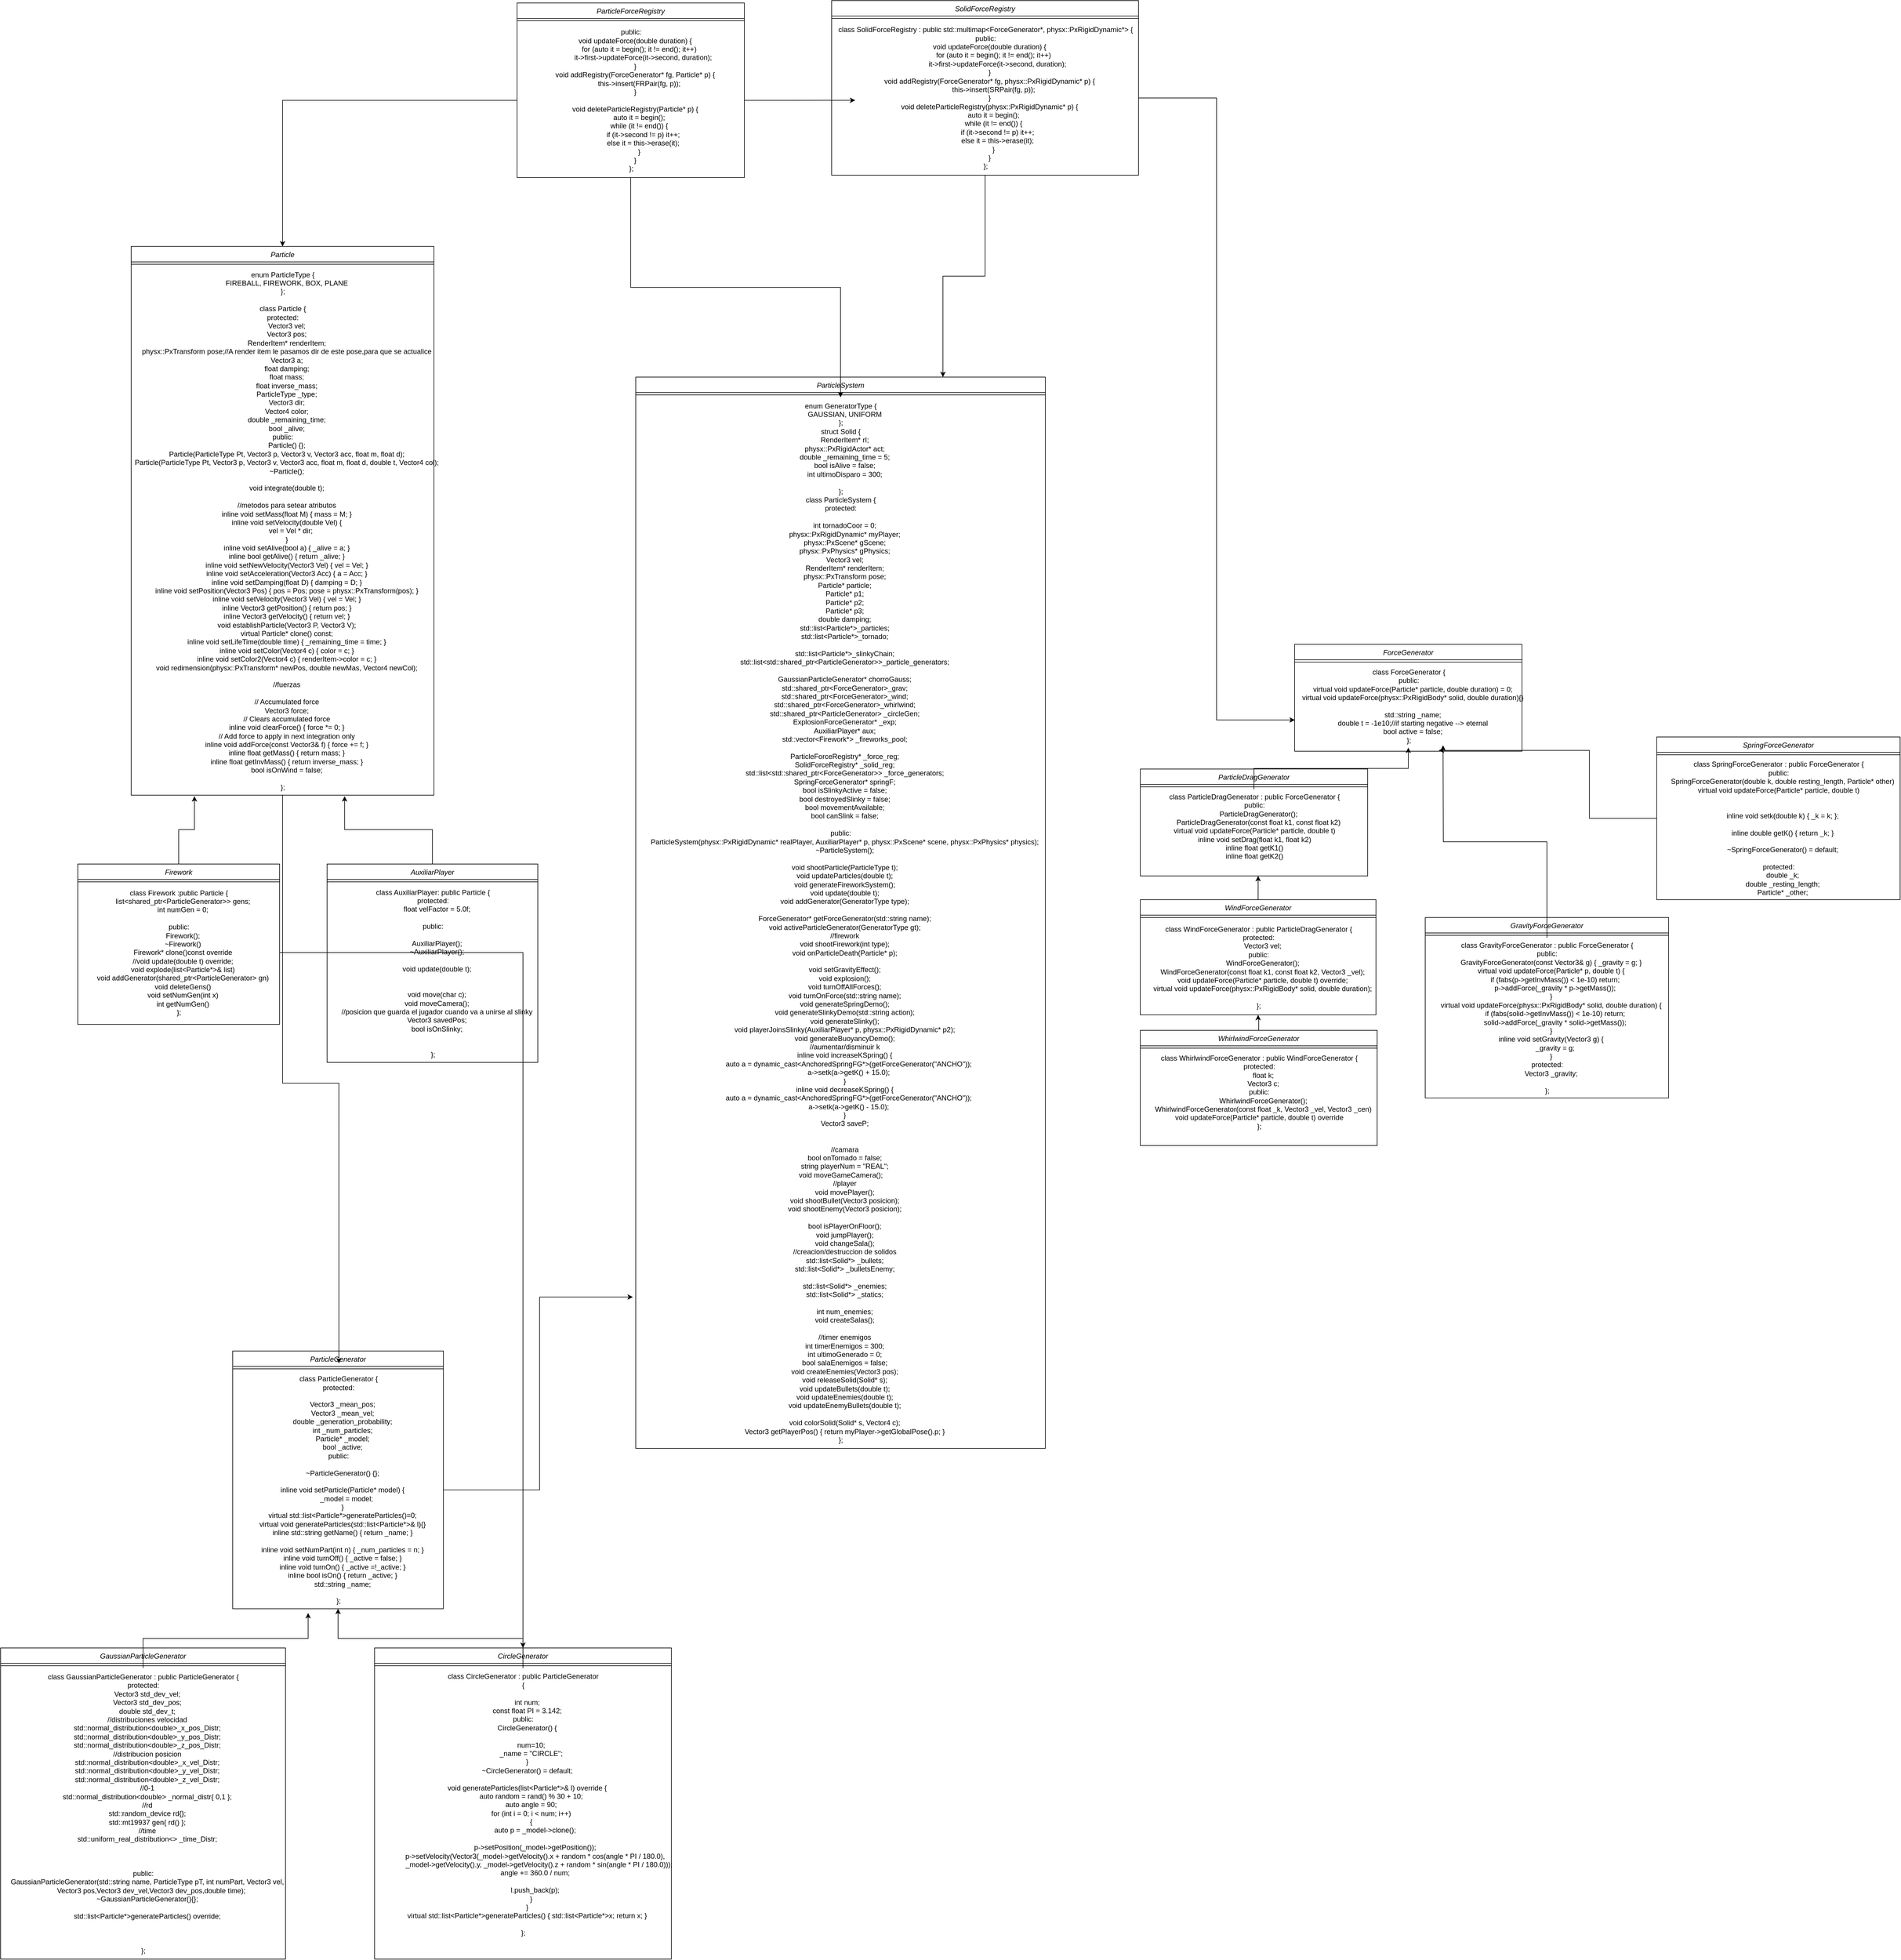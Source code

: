 <mxfile version="20.8.5" type="device"><diagram id="C5RBs43oDa-KdzZeNtuy" name="Page-1"><mxGraphModel dx="3147" dy="6182" grid="1" gridSize="10" guides="1" tooltips="1" connect="1" arrows="1" fold="1" page="1" pageScale="1" pageWidth="827" pageHeight="1169" math="0" shadow="0"><root><mxCell id="WIyWlLk6GJQsqaUBKTNV-0"/><mxCell id="WIyWlLk6GJQsqaUBKTNV-1" parent="WIyWlLk6GJQsqaUBKTNV-0"/><mxCell id="zkfFHV4jXpPFQw0GAbJ--0" value="Particle" style="swimlane;fontStyle=2;align=center;verticalAlign=top;childLayout=stackLayout;horizontal=1;startSize=26;horizontalStack=0;resizeParent=1;resizeLast=0;collapsible=1;marginBottom=0;rounded=0;shadow=0;strokeWidth=1;" parent="WIyWlLk6GJQsqaUBKTNV-1" vertex="1"><mxGeometry x="220" y="120" width="510" height="924" as="geometry"><mxRectangle x="230" y="140" width="160" height="26" as="alternateBounds"/></mxGeometry></mxCell><mxCell id="zkfFHV4jXpPFQw0GAbJ--4" value="" style="line;html=1;strokeWidth=1;align=left;verticalAlign=middle;spacingTop=-1;spacingLeft=3;spacingRight=3;rotatable=0;labelPosition=right;points=[];portConstraint=eastwest;" parent="zkfFHV4jXpPFQw0GAbJ--0" vertex="1"><mxGeometry y="26" width="510" height="8" as="geometry"/></mxCell><mxCell id="_os5cr2dGXCRB7hsNJKm-3" value="enum ParticleType {&lt;br&gt;&amp;nbsp;&amp;nbsp; &amp;nbsp;FIREBALL, FIREWORK, BOX, PLANE&lt;br&gt;};&lt;br&gt;&lt;br&gt;class Particle {&lt;br&gt;protected:&lt;br&gt;&amp;nbsp;&amp;nbsp; &amp;nbsp;Vector3 vel;&lt;br&gt;&amp;nbsp;&amp;nbsp; &amp;nbsp;Vector3 pos;&lt;br&gt;&amp;nbsp;&amp;nbsp; &amp;nbsp;RenderItem* renderItem;&lt;br&gt;&amp;nbsp;&amp;nbsp; &amp;nbsp;physx::PxTransform pose;//A render item le pasamos dir de este pose,para que se actualice&lt;br&gt;&amp;nbsp;&amp;nbsp; &amp;nbsp;Vector3 a;&lt;br&gt;&amp;nbsp;&amp;nbsp; &amp;nbsp;float damping;&lt;br&gt;&amp;nbsp;&amp;nbsp; &amp;nbsp;float mass;&lt;br&gt;&amp;nbsp;&amp;nbsp; &amp;nbsp;float inverse_mass;&lt;br&gt;&amp;nbsp;&amp;nbsp; &amp;nbsp;ParticleType _type;&lt;br&gt;&amp;nbsp;&amp;nbsp; &amp;nbsp;Vector3 dir;&lt;br&gt;&amp;nbsp;&amp;nbsp; &amp;nbsp;Vector4 color;&lt;br&gt;&amp;nbsp;&amp;nbsp; &amp;nbsp;double _remaining_time;&lt;br&gt;&amp;nbsp;&amp;nbsp; &amp;nbsp;bool _alive;&lt;br&gt;public:&lt;br&gt;&amp;nbsp;&amp;nbsp; &amp;nbsp;Particle() {};&lt;br&gt;&amp;nbsp;&amp;nbsp; &amp;nbsp;Particle(ParticleType Pt, Vector3 p, Vector3 v, Vector3 acc, float m, float d);&lt;br&gt;&amp;nbsp;&amp;nbsp; &amp;nbsp;Particle(ParticleType Pt, Vector3 p, Vector3 v, Vector3 acc, float m, float d, double t, Vector4 col);&lt;br&gt;&amp;nbsp;&amp;nbsp; &amp;nbsp;~Particle();&lt;br&gt;&lt;br&gt;&amp;nbsp;&amp;nbsp; &amp;nbsp;void integrate(double t);&lt;br&gt;&lt;br&gt;&amp;nbsp;&amp;nbsp; &amp;nbsp;//metodos para setear atributos&lt;br&gt;&amp;nbsp;&amp;nbsp; &amp;nbsp;inline void setMass(float M) { mass = M; }&lt;br&gt;&amp;nbsp;&amp;nbsp; &amp;nbsp;inline void setVelocity(double Vel) {&lt;br&gt;&amp;nbsp;&amp;nbsp; &amp;nbsp;&amp;nbsp;&amp;nbsp; &amp;nbsp;vel = Vel * dir;&lt;br&gt;&amp;nbsp;&amp;nbsp; &amp;nbsp;}&lt;br&gt;&amp;nbsp;&amp;nbsp; &amp;nbsp;inline void setAlive(bool a) { _alive = a; }&lt;br&gt;&amp;nbsp;&amp;nbsp; &amp;nbsp;inline bool getAlive() { return _alive; }&lt;br&gt;&amp;nbsp;&amp;nbsp; &amp;nbsp;inline void setNewVelocity(Vector3 Vel) { vel = Vel; }&lt;br&gt;&amp;nbsp;&amp;nbsp; &amp;nbsp;inline void setAcceleration(Vector3 Acc) { a = Acc; }&lt;br&gt;&amp;nbsp;&amp;nbsp; &amp;nbsp;inline void setDamping(float D) { damping = D; }&lt;br&gt;&amp;nbsp;&amp;nbsp; &amp;nbsp;inline void setPosition(Vector3 Pos) { pos = Pos; pose = physx::PxTransform(pos); }&lt;br&gt;&amp;nbsp;&amp;nbsp; &amp;nbsp;inline void setVelocity(Vector3 Vel) { vel = Vel; }&lt;br&gt;&amp;nbsp;&amp;nbsp; &amp;nbsp;inline Vector3 getPosition() { return pos; }&lt;br&gt;&amp;nbsp;&amp;nbsp; &amp;nbsp;inline Vector3 getVelocity() { return vel; }&lt;br&gt;&amp;nbsp;&amp;nbsp; &amp;nbsp;void establishParticle(Vector3 P, Vector3 V);&lt;br&gt;&amp;nbsp;&amp;nbsp; &amp;nbsp;virtual Particle* clone() const;&lt;br&gt;&amp;nbsp;&amp;nbsp; &amp;nbsp;inline void setLifeTime(double time) { _remaining_time = time; }&lt;br&gt;&amp;nbsp;&amp;nbsp; &amp;nbsp;inline void setColor(Vector4 c) { color = c; }&lt;br&gt;&amp;nbsp;&amp;nbsp; &amp;nbsp;inline void setColor2(Vector4 c) { renderItem-&amp;gt;color = c; }&lt;br&gt;&amp;nbsp;&amp;nbsp; &amp;nbsp;void redimension(physx::PxTransform* newPos, double newMas, Vector4 newCol);&lt;br&gt;&lt;br&gt;&amp;nbsp;&amp;nbsp; &amp;nbsp;//fuerzas &lt;br&gt;&lt;br&gt;&amp;nbsp;&amp;nbsp; &amp;nbsp;// Accumulated force&lt;br&gt;&amp;nbsp;&amp;nbsp; &amp;nbsp;Vector3 force;&lt;br&gt;&amp;nbsp;&amp;nbsp; &amp;nbsp;// Clears accumulated force&lt;br&gt;&amp;nbsp;&amp;nbsp; &amp;nbsp;inline void clearForce() { force *= 0; }&lt;br&gt;&amp;nbsp;&amp;nbsp; &amp;nbsp;// Add force to apply in next integration only&lt;br&gt;&amp;nbsp;&amp;nbsp; &amp;nbsp;inline void addForce(const Vector3&amp;amp; f) { force += f; }&lt;br&gt;&amp;nbsp;&amp;nbsp; &amp;nbsp;inline float getMass() { return mass; }&lt;br&gt;&amp;nbsp;&amp;nbsp; &amp;nbsp;inline float getInvMass() { return inverse_mass; }&lt;br&gt;&amp;nbsp;&amp;nbsp; &amp;nbsp;bool isOnWind = false;&lt;br&gt;&lt;br&gt;};&lt;br&gt;" style="text;html=1;align=center;verticalAlign=middle;resizable=0;points=[];autosize=1;strokeColor=none;fillColor=none;" parent="zkfFHV4jXpPFQw0GAbJ--0" vertex="1"><mxGeometry y="34" width="510" height="890" as="geometry"/></mxCell><mxCell id="_os5cr2dGXCRB7hsNJKm-7" style="edgeStyle=orthogonalEdgeStyle;rounded=0;orthogonalLoop=1;jettySize=auto;html=1;entryX=0.209;entryY=1.002;entryDx=0;entryDy=0;entryPerimeter=0;" parent="WIyWlLk6GJQsqaUBKTNV-1" source="_os5cr2dGXCRB7hsNJKm-4" target="_os5cr2dGXCRB7hsNJKm-3" edge="1"><mxGeometry relative="1" as="geometry"/></mxCell><mxCell id="_os5cr2dGXCRB7hsNJKm-4" value="Firework" style="swimlane;fontStyle=2;align=center;verticalAlign=top;childLayout=stackLayout;horizontal=1;startSize=26;horizontalStack=0;resizeParent=1;resizeLast=0;collapsible=1;marginBottom=0;rounded=0;shadow=0;strokeWidth=1;" parent="WIyWlLk6GJQsqaUBKTNV-1" vertex="1"><mxGeometry x="130" y="1160" width="340" height="270" as="geometry"><mxRectangle x="230" y="140" width="160" height="26" as="alternateBounds"/></mxGeometry></mxCell><mxCell id="_os5cr2dGXCRB7hsNJKm-5" value="" style="line;html=1;strokeWidth=1;align=left;verticalAlign=middle;spacingTop=-1;spacingLeft=3;spacingRight=3;rotatable=0;labelPosition=right;points=[];portConstraint=eastwest;" parent="_os5cr2dGXCRB7hsNJKm-4" vertex="1"><mxGeometry y="26" width="340" height="8" as="geometry"/></mxCell><mxCell id="_os5cr2dGXCRB7hsNJKm-6" value="class Firework :public Particle {&lt;br&gt;&amp;nbsp;&amp;nbsp; &amp;nbsp;list&amp;lt;shared_ptr&amp;lt;ParticleGenerator&amp;gt;&amp;gt; gens;&lt;br&gt;&amp;nbsp;&amp;nbsp; &amp;nbsp;int numGen = 0;&lt;br&gt;&amp;nbsp;&amp;nbsp; &amp;nbsp;&lt;br&gt;public:&lt;br&gt;&amp;nbsp;&amp;nbsp; &amp;nbsp;Firework();&lt;br&gt;&amp;nbsp;&amp;nbsp; &amp;nbsp;~Firework() &lt;br&gt;&amp;nbsp;&amp;nbsp; &amp;nbsp;Firework* clone()const override &lt;br&gt;&amp;nbsp;&amp;nbsp; &amp;nbsp;//void update(double t) override;&lt;br&gt;&amp;nbsp;&amp;nbsp; &amp;nbsp;void explode(list&amp;lt;Particle*&amp;gt;&amp;amp; list) &lt;br&gt;&amp;nbsp;&amp;nbsp; &amp;nbsp;void addGenerator(shared_ptr&amp;lt;ParticleGenerator&amp;gt; gn) &lt;br&gt;&amp;nbsp;&amp;nbsp; &amp;nbsp;void deleteGens() &lt;br&gt;&amp;nbsp;&amp;nbsp; &amp;nbsp;void setNumGen(int x) &lt;br&gt;&amp;nbsp;&amp;nbsp; &amp;nbsp;int getNumGen() &lt;br&gt;};" style="text;html=1;align=center;verticalAlign=middle;resizable=0;points=[];autosize=1;strokeColor=none;fillColor=none;" parent="_os5cr2dGXCRB7hsNJKm-4" vertex="1"><mxGeometry y="34" width="340" height="230" as="geometry"/></mxCell><mxCell id="_os5cr2dGXCRB7hsNJKm-11" style="edgeStyle=orthogonalEdgeStyle;rounded=0;orthogonalLoop=1;jettySize=auto;html=1;entryX=0.705;entryY=1.002;entryDx=0;entryDy=0;entryPerimeter=0;" parent="WIyWlLk6GJQsqaUBKTNV-1" source="_os5cr2dGXCRB7hsNJKm-8" target="_os5cr2dGXCRB7hsNJKm-3" edge="1"><mxGeometry relative="1" as="geometry"/></mxCell><mxCell id="_os5cr2dGXCRB7hsNJKm-8" value="AuxiliarPlayer" style="swimlane;fontStyle=2;align=center;verticalAlign=top;childLayout=stackLayout;horizontal=1;startSize=26;horizontalStack=0;resizeParent=1;resizeLast=0;collapsible=1;marginBottom=0;rounded=0;shadow=0;strokeWidth=1;" parent="WIyWlLk6GJQsqaUBKTNV-1" vertex="1"><mxGeometry x="550" y="1160" width="355" height="334" as="geometry"><mxRectangle x="230" y="140" width="160" height="26" as="alternateBounds"/></mxGeometry></mxCell><mxCell id="_os5cr2dGXCRB7hsNJKm-9" value="" style="line;html=1;strokeWidth=1;align=left;verticalAlign=middle;spacingTop=-1;spacingLeft=3;spacingRight=3;rotatable=0;labelPosition=right;points=[];portConstraint=eastwest;" parent="_os5cr2dGXCRB7hsNJKm-8" vertex="1"><mxGeometry y="26" width="355" height="8" as="geometry"/></mxCell><mxCell id="_os5cr2dGXCRB7hsNJKm-10" value="class AuxiliarPlayer: public Particle {&lt;br&gt;protected:&lt;br&gt;&amp;nbsp;&amp;nbsp; &amp;nbsp;float velFactor = 5.0f;&lt;br&gt;&amp;nbsp;&amp;nbsp; &amp;nbsp;&lt;br&gt;public:&lt;br&gt;&amp;nbsp;&amp;nbsp; &amp;nbsp;&lt;br&gt;&amp;nbsp;&amp;nbsp; &amp;nbsp;AuxiliarPlayer();&lt;br&gt;&amp;nbsp;&amp;nbsp; &amp;nbsp;~AuxiliarPlayer();&lt;br&gt;&lt;br&gt;&amp;nbsp;&amp;nbsp; &amp;nbsp;void update(double t);&lt;br&gt;&lt;br&gt;&lt;br&gt;&amp;nbsp;&amp;nbsp; &amp;nbsp;void move(char c);&lt;br&gt;&amp;nbsp;&amp;nbsp; &amp;nbsp;void moveCamera();&lt;br&gt;&amp;nbsp;&amp;nbsp; &amp;nbsp;//posicion que guarda el jugador cuando va a unirse al slinky&lt;br&gt;&amp;nbsp;&amp;nbsp; &amp;nbsp;Vector3 savedPos;&lt;br&gt;&amp;nbsp;&amp;nbsp; &amp;nbsp;bool isOnSlinky;&lt;br&gt;&lt;br&gt;&amp;nbsp;&amp;nbsp; &amp;nbsp;&lt;br&gt;};" style="text;html=1;align=center;verticalAlign=middle;resizable=0;points=[];autosize=1;strokeColor=none;fillColor=none;" parent="_os5cr2dGXCRB7hsNJKm-8" vertex="1"><mxGeometry y="34" width="355" height="300" as="geometry"/></mxCell><mxCell id="_os5cr2dGXCRB7hsNJKm-12" value="ParticleSystem" style="swimlane;fontStyle=2;align=center;verticalAlign=top;childLayout=stackLayout;horizontal=1;startSize=26;horizontalStack=0;resizeParent=1;resizeLast=0;collapsible=1;marginBottom=0;rounded=0;shadow=0;strokeWidth=1;" parent="WIyWlLk6GJQsqaUBKTNV-1" vertex="1"><mxGeometry x="1070" y="340" width="690" height="1804" as="geometry"><mxRectangle x="230" y="140" width="160" height="26" as="alternateBounds"/></mxGeometry></mxCell><mxCell id="_os5cr2dGXCRB7hsNJKm-13" value="" style="line;html=1;strokeWidth=1;align=left;verticalAlign=middle;spacingTop=-1;spacingLeft=3;spacingRight=3;rotatable=0;labelPosition=right;points=[];portConstraint=eastwest;" parent="_os5cr2dGXCRB7hsNJKm-12" vertex="1"><mxGeometry y="26" width="690" height="8" as="geometry"/></mxCell><mxCell id="_os5cr2dGXCRB7hsNJKm-14" value="enum GeneratorType {&lt;br&gt;&amp;nbsp;&amp;nbsp; &amp;nbsp;GAUSSIAN, UNIFORM&lt;br&gt;};&lt;br&gt;struct Solid {&lt;br&gt;&amp;nbsp;&amp;nbsp; &amp;nbsp;RenderItem* rI;&lt;br&gt;&amp;nbsp;&amp;nbsp; &amp;nbsp;physx::PxRigidActor* act;&lt;br&gt;&amp;nbsp;&amp;nbsp; &amp;nbsp;double _remaining_time = 5;&lt;br&gt;&amp;nbsp;&amp;nbsp; &amp;nbsp;bool isAlive = false;&lt;br&gt;&amp;nbsp;&amp;nbsp; &amp;nbsp;int ultimoDisparo = 300;&lt;br&gt;&amp;nbsp;&amp;nbsp; &amp;nbsp;&lt;br&gt;};&lt;br&gt;class ParticleSystem {&lt;br&gt;protected:&lt;br&gt;&lt;br&gt;&amp;nbsp;&amp;nbsp; &amp;nbsp;int tornadoCoor = 0;&lt;br&gt;&amp;nbsp;&amp;nbsp; &amp;nbsp;physx::PxRigidDynamic* myPlayer;&lt;br&gt;&amp;nbsp;&amp;nbsp; &amp;nbsp;physx::PxScene* gScene;&lt;br&gt;&amp;nbsp;&amp;nbsp; &amp;nbsp;physx::PxPhysics* gPhysics;&lt;br&gt;&amp;nbsp;&amp;nbsp; &amp;nbsp;Vector3 vel;&lt;br&gt;&amp;nbsp;&amp;nbsp; &amp;nbsp;RenderItem* renderItem;&lt;br&gt;&amp;nbsp;&amp;nbsp; &amp;nbsp;physx::PxTransform pose;&lt;br&gt;&amp;nbsp;&amp;nbsp; &amp;nbsp;Particle* particle;&lt;br&gt;&amp;nbsp;&amp;nbsp; &amp;nbsp;Particle* p1;&lt;br&gt;&amp;nbsp;&amp;nbsp; &amp;nbsp;Particle* p2;&lt;br&gt;&amp;nbsp;&amp;nbsp; &amp;nbsp;Particle* p3;&lt;br&gt;&amp;nbsp;&amp;nbsp; &amp;nbsp;double damping;&lt;br&gt;&amp;nbsp;&amp;nbsp; &amp;nbsp;std::list&amp;lt;Particle*&amp;gt;_particles;&lt;br&gt;&amp;nbsp;&amp;nbsp; &amp;nbsp;std::list&amp;lt;Particle*&amp;gt;_tornado;&lt;br&gt;&lt;br&gt;&amp;nbsp;&amp;nbsp; &amp;nbsp;std::list&amp;lt;Particle*&amp;gt;_slinkyChain;&lt;br&gt;&amp;nbsp;&amp;nbsp; &amp;nbsp;std::list&amp;lt;std::shared_ptr&amp;lt;ParticleGenerator&amp;gt;&amp;gt;_particle_generators;&lt;br&gt;&amp;nbsp;&amp;nbsp; &amp;nbsp;&lt;br&gt;&amp;nbsp;&amp;nbsp; &amp;nbsp;GaussianParticleGenerator* chorroGauss;&lt;br&gt;&amp;nbsp;&amp;nbsp; &amp;nbsp;std::shared_ptr&amp;lt;ForceGenerator&amp;gt;_grav;&lt;br&gt;&amp;nbsp;&amp;nbsp; &amp;nbsp;std::shared_ptr&amp;lt;ForceGenerator&amp;gt;_wind;&lt;br&gt;&amp;nbsp;&amp;nbsp; &amp;nbsp;std::shared_ptr&amp;lt;ForceGenerator&amp;gt;_whirlwind;&lt;br&gt;&amp;nbsp;&amp;nbsp; &amp;nbsp;std::shared_ptr&amp;lt;ParticleGenerator&amp;gt; _circleGen;&lt;br&gt;&amp;nbsp;&amp;nbsp; &amp;nbsp;ExplosionForceGenerator* _exp;&lt;br&gt;&amp;nbsp;&amp;nbsp; &amp;nbsp;AuxiliarPlayer* aux;&lt;br&gt;&amp;nbsp;&amp;nbsp; &amp;nbsp;std::vector&amp;lt;Firework*&amp;gt; _fireworks_pool;&lt;br&gt;&lt;br&gt;&amp;nbsp;&amp;nbsp; &amp;nbsp;ParticleForceRegistry* _force_reg;&lt;br&gt;&amp;nbsp;&amp;nbsp; &amp;nbsp;SolidForceRegistry* _solid_reg;&lt;br&gt;&amp;nbsp;&amp;nbsp; &amp;nbsp;std::list&amp;lt;std::shared_ptr&amp;lt;ForceGenerator&amp;gt;&amp;gt; _force_generators;&lt;br&gt;&amp;nbsp;&amp;nbsp; &amp;nbsp;SpringForceGenerator* springF;&lt;br&gt;&amp;nbsp;&amp;nbsp; &amp;nbsp;bool isSlinkyActive = false;&lt;br&gt;&amp;nbsp;&amp;nbsp; &amp;nbsp;bool destroyedSlinky = false;&lt;br&gt;&amp;nbsp;&amp;nbsp; &amp;nbsp;bool movementAvailable;&lt;br&gt;&amp;nbsp;&amp;nbsp; &amp;nbsp;bool canSlink = false;&lt;br&gt;&lt;br&gt;public:&lt;br&gt;&amp;nbsp;&amp;nbsp; &amp;nbsp;ParticleSystem(physx::PxRigidDynamic* realPlayer, AuxiliarPlayer* p, physx::PxScene* scene, physx::PxPhysics* physics);&lt;br&gt;&amp;nbsp;&amp;nbsp; &amp;nbsp;~ParticleSystem();&lt;br&gt;&lt;br&gt;&amp;nbsp;&amp;nbsp; &amp;nbsp;void shootParticle(ParticleType t);&lt;br&gt;&amp;nbsp;&amp;nbsp; &amp;nbsp;void updateParticles(double t);&lt;br&gt;&amp;nbsp;&amp;nbsp; &amp;nbsp;void generateFireworkSystem();&lt;br&gt;&amp;nbsp;&amp;nbsp; &amp;nbsp;void update(double t);&lt;br&gt;&amp;nbsp;&amp;nbsp; &amp;nbsp;void addGenerator(GeneratorType type);&lt;br&gt;&amp;nbsp;&amp;nbsp; &amp;nbsp;&lt;br&gt;&amp;nbsp;&amp;nbsp; &amp;nbsp;ForceGenerator* getForceGenerator(std::string name);&lt;br&gt;&amp;nbsp;&amp;nbsp; &amp;nbsp;void activeParticleGenerator(GeneratorType gt);&lt;br&gt;&amp;nbsp;&amp;nbsp; &amp;nbsp;//firework&lt;br&gt;&amp;nbsp;&amp;nbsp; &amp;nbsp;void shootFirework(int type);&lt;br&gt;&amp;nbsp;&amp;nbsp; &amp;nbsp;void onParticleDeath(Particle* p);&lt;br&gt;&lt;br&gt;&amp;nbsp;&amp;nbsp; &amp;nbsp;void setGravityEffect();&lt;br&gt;&amp;nbsp;&amp;nbsp; &amp;nbsp;void explosion();&lt;br&gt;&amp;nbsp;&amp;nbsp; &amp;nbsp;void turnOffAllForces();&lt;br&gt;&amp;nbsp;&amp;nbsp; &amp;nbsp;void turnOnForce(std::string name);&lt;br&gt;&amp;nbsp;&amp;nbsp; &amp;nbsp;void generateSpringDemo();&lt;br&gt;&amp;nbsp;&amp;nbsp; &amp;nbsp;void generateSlinkyDemo(std::string action);&lt;br&gt;&amp;nbsp;&amp;nbsp; &amp;nbsp;void generateSlinky();&lt;br&gt;&amp;nbsp;&amp;nbsp; &amp;nbsp;void playerJoinsSlinky(AuxiliarPlayer* p, physx::PxRigidDynamic* p2);&lt;br&gt;&amp;nbsp;&amp;nbsp; &amp;nbsp;void generateBuoyancyDemo();&lt;br&gt;&amp;nbsp;&amp;nbsp; &amp;nbsp;//aumentar/disminuir k&lt;br&gt;&amp;nbsp;&amp;nbsp; &amp;nbsp;inline void increaseKSpring() {&lt;br&gt;&amp;nbsp;&amp;nbsp; &amp;nbsp;&amp;nbsp;&amp;nbsp; &amp;nbsp;auto a = dynamic_cast&amp;lt;AnchoredSpringFG*&amp;gt;(getForceGenerator(&quot;ANCHO&quot;));&lt;br&gt;&amp;nbsp;&amp;nbsp; &amp;nbsp;&amp;nbsp;&amp;nbsp; &amp;nbsp;a-&amp;gt;setk(a-&amp;gt;getK() + 15.0);&lt;br&gt;&amp;nbsp;&amp;nbsp; &amp;nbsp;}&lt;br&gt;&amp;nbsp;&amp;nbsp; &amp;nbsp;inline void decreaseKSpring() {&lt;br&gt;&amp;nbsp;&amp;nbsp; &amp;nbsp;&amp;nbsp;&amp;nbsp; &amp;nbsp;auto a = dynamic_cast&amp;lt;AnchoredSpringFG*&amp;gt;(getForceGenerator(&quot;ANCHO&quot;));&lt;br&gt;&amp;nbsp;&amp;nbsp; &amp;nbsp;&amp;nbsp;&amp;nbsp; &amp;nbsp;a-&amp;gt;setk(a-&amp;gt;getK() - 15.0);&lt;br&gt;&amp;nbsp;&amp;nbsp; &amp;nbsp;}&lt;br&gt;&amp;nbsp;&amp;nbsp; &amp;nbsp;Vector3 saveP;&lt;br&gt;&lt;br&gt;&lt;br&gt;&amp;nbsp;&amp;nbsp; &amp;nbsp;//camara&lt;br&gt;&amp;nbsp;&amp;nbsp; &amp;nbsp;bool onTornado = false;&lt;br&gt;&amp;nbsp;&amp;nbsp; &amp;nbsp;string playerNum = &quot;REAL&quot;;&lt;br&gt;&amp;nbsp;&amp;nbsp; &amp;nbsp;void moveGameCamera();&amp;nbsp;&amp;nbsp; &amp;nbsp;&lt;br&gt;&amp;nbsp;&amp;nbsp; &amp;nbsp;//player&lt;br&gt;&amp;nbsp;&amp;nbsp; &amp;nbsp;void movePlayer();&lt;br&gt;&amp;nbsp;&amp;nbsp; &amp;nbsp;void shootBullet(Vector3 posicion);&lt;br&gt;&amp;nbsp;&amp;nbsp; &amp;nbsp;void shootEnemy(Vector3 posicion);&lt;br&gt;&lt;br&gt;&amp;nbsp;&amp;nbsp; &amp;nbsp;bool isPlayerOnFloor();&lt;br&gt;&amp;nbsp;&amp;nbsp; &amp;nbsp;void jumpPlayer();&lt;br&gt;&amp;nbsp;&amp;nbsp; &amp;nbsp;void changeSala();&lt;br&gt;&amp;nbsp;&amp;nbsp; &amp;nbsp;//creacion/destruccion de solidos&lt;br&gt;&amp;nbsp;&amp;nbsp; &amp;nbsp;std::list&amp;lt;Solid*&amp;gt; _bullets;&lt;br&gt;&amp;nbsp;&amp;nbsp; &amp;nbsp;std::list&amp;lt;Solid*&amp;gt; _bulletsEnemy;&lt;br&gt;&lt;br&gt;&amp;nbsp;&amp;nbsp; &amp;nbsp;std::list&amp;lt;Solid*&amp;gt; _enemies;&lt;br&gt;&amp;nbsp;&amp;nbsp; &amp;nbsp;std::list&amp;lt;Solid*&amp;gt; _statics;&lt;br&gt;&lt;br&gt;&amp;nbsp;&amp;nbsp; &amp;nbsp;int num_enemies;&lt;br&gt;&amp;nbsp;&amp;nbsp; &amp;nbsp;void createSalas();&lt;br&gt;&lt;br&gt;&amp;nbsp;&amp;nbsp; &amp;nbsp;//timer enemigos&lt;br&gt;&amp;nbsp;&amp;nbsp; &amp;nbsp;int timerEnemigos = 300;&lt;br&gt;&amp;nbsp;&amp;nbsp; &amp;nbsp;int ultimoGenerado = 0;&lt;br&gt;&amp;nbsp;&amp;nbsp; &amp;nbsp;bool salaEnemigos = false;&lt;br&gt;&amp;nbsp;&amp;nbsp; &amp;nbsp;void createEnemies(Vector3 pos);&lt;br&gt;&amp;nbsp;&amp;nbsp; &amp;nbsp;void releaseSolid(Solid* s);&lt;br&gt;&amp;nbsp;&amp;nbsp; &amp;nbsp;void updateBullets(double t);&lt;br&gt;&amp;nbsp;&amp;nbsp; &amp;nbsp;void updateEnemies(double t);&lt;br&gt;&amp;nbsp;&amp;nbsp; &amp;nbsp;void updateEnemyBullets(double t);&lt;br&gt;&lt;br&gt;&amp;nbsp;&amp;nbsp; &amp;nbsp;void colorSolid(Solid* s, Vector4 c);&lt;br&gt;&amp;nbsp;&amp;nbsp; &amp;nbsp;Vector3 getPlayerPos() { return myPlayer-&amp;gt;getGlobalPose().p; }&lt;br&gt;};&lt;br&gt;" style="text;html=1;align=center;verticalAlign=middle;resizable=0;points=[];autosize=1;strokeColor=none;fillColor=none;" parent="_os5cr2dGXCRB7hsNJKm-12" vertex="1"><mxGeometry y="34" width="690" height="1770" as="geometry"/></mxCell><mxCell id="dK6WVDyeHUfl2v6DXjZ--1" value="ForceGenerator" style="swimlane;fontStyle=2;align=center;verticalAlign=top;childLayout=stackLayout;horizontal=1;startSize=26;horizontalStack=0;resizeParent=1;resizeLast=0;collapsible=1;marginBottom=0;rounded=0;shadow=0;strokeWidth=1;" vertex="1" parent="WIyWlLk6GJQsqaUBKTNV-1"><mxGeometry x="2180" y="790" width="383" height="180" as="geometry"><mxRectangle x="230" y="140" width="160" height="26" as="alternateBounds"/></mxGeometry></mxCell><mxCell id="dK6WVDyeHUfl2v6DXjZ--2" value="" style="line;html=1;strokeWidth=1;align=left;verticalAlign=middle;spacingTop=-1;spacingLeft=3;spacingRight=3;rotatable=0;labelPosition=right;points=[];portConstraint=eastwest;" vertex="1" parent="dK6WVDyeHUfl2v6DXjZ--1"><mxGeometry y="26" width="383" height="8" as="geometry"/></mxCell><mxCell id="dK6WVDyeHUfl2v6DXjZ--3" value="class ForceGenerator {&lt;br&gt;public:&lt;br&gt;&amp;nbsp;&amp;nbsp; &amp;nbsp;virtual void updateForce(Particle* particle, double duration) = 0;&lt;br&gt;&amp;nbsp;&amp;nbsp; &amp;nbsp;virtual void updateForce(physx::PxRigidBody* solid, double duration){}&lt;br&gt;&amp;nbsp;&amp;nbsp; &amp;nbsp;&lt;br&gt;&amp;nbsp;&amp;nbsp; &amp;nbsp;std::string _name;&lt;br&gt;&amp;nbsp;&amp;nbsp; &amp;nbsp;double t = -1e10;//if starting negative --&amp;gt; eternal&lt;br&gt;&amp;nbsp;&amp;nbsp; &amp;nbsp;bool active = false;&lt;br&gt;};&lt;br&gt;" style="text;html=1;align=center;verticalAlign=middle;resizable=0;points=[];autosize=1;strokeColor=none;fillColor=none;" vertex="1" parent="dK6WVDyeHUfl2v6DXjZ--1"><mxGeometry y="34" width="383" height="140" as="geometry"/></mxCell><mxCell id="dK6WVDyeHUfl2v6DXjZ--4" value="ParticleDragGenerator" style="swimlane;fontStyle=2;align=center;verticalAlign=top;childLayout=stackLayout;horizontal=1;startSize=26;horizontalStack=0;resizeParent=1;resizeLast=0;collapsible=1;marginBottom=0;rounded=0;shadow=0;strokeWidth=1;" vertex="1" parent="WIyWlLk6GJQsqaUBKTNV-1"><mxGeometry x="1920" y="1000" width="383" height="180" as="geometry"><mxRectangle x="230" y="140" width="160" height="26" as="alternateBounds"/></mxGeometry></mxCell><mxCell id="dK6WVDyeHUfl2v6DXjZ--5" value="" style="line;html=1;strokeWidth=1;align=left;verticalAlign=middle;spacingTop=-1;spacingLeft=3;spacingRight=3;rotatable=0;labelPosition=right;points=[];portConstraint=eastwest;" vertex="1" parent="dK6WVDyeHUfl2v6DXjZ--4"><mxGeometry y="26" width="383" height="8" as="geometry"/></mxCell><mxCell id="dK6WVDyeHUfl2v6DXjZ--6" value="class ParticleDragGenerator : public ForceGenerator {&lt;br&gt;public:&lt;br&gt;&amp;nbsp;&amp;nbsp; &amp;nbsp;ParticleDragGenerator();&lt;br&gt;&lt;div&gt;&amp;nbsp;&amp;nbsp; &amp;nbsp;ParticleDragGenerator(const float k1, const float k2)&lt;/div&gt;&lt;div&gt;virtual void updateForce(Particle* particle, double t)&lt;br&gt;&lt;/div&gt;&lt;div&gt;inline void setDrag(float k1, float k2)&lt;/div&gt;&lt;div&gt;inline float getK1()&lt;/div&gt;&lt;div&gt;inline float getK2()&lt;br&gt;&lt;/div&gt;&lt;div&gt;&lt;br&gt;&lt;/div&gt;" style="text;html=1;align=center;verticalAlign=middle;resizable=0;points=[];autosize=1;strokeColor=none;fillColor=none;" vertex="1" parent="dK6WVDyeHUfl2v6DXjZ--4"><mxGeometry y="34" width="383" height="140" as="geometry"/></mxCell><mxCell id="dK6WVDyeHUfl2v6DXjZ--14" style="edgeStyle=orthogonalEdgeStyle;rounded=0;orthogonalLoop=1;jettySize=auto;html=1;" edge="1" parent="WIyWlLk6GJQsqaUBKTNV-1" source="dK6WVDyeHUfl2v6DXjZ--7"><mxGeometry relative="1" as="geometry"><mxPoint x="2118.5" y="1180" as="targetPoint"/></mxGeometry></mxCell><mxCell id="dK6WVDyeHUfl2v6DXjZ--7" value="WindForceGenerator" style="swimlane;fontStyle=2;align=center;verticalAlign=top;childLayout=stackLayout;horizontal=1;startSize=26;horizontalStack=0;resizeParent=1;resizeLast=0;collapsible=1;marginBottom=0;rounded=0;shadow=0;strokeWidth=1;" vertex="1" parent="WIyWlLk6GJQsqaUBKTNV-1"><mxGeometry x="1920" y="1220" width="397" height="194" as="geometry"><mxRectangle x="230" y="140" width="160" height="26" as="alternateBounds"/></mxGeometry></mxCell><mxCell id="dK6WVDyeHUfl2v6DXjZ--8" value="" style="line;html=1;strokeWidth=1;align=left;verticalAlign=middle;spacingTop=-1;spacingLeft=3;spacingRight=3;rotatable=0;labelPosition=right;points=[];portConstraint=eastwest;" vertex="1" parent="dK6WVDyeHUfl2v6DXjZ--7"><mxGeometry y="26" width="397" height="8" as="geometry"/></mxCell><mxCell id="dK6WVDyeHUfl2v6DXjZ--9" value="class WindForceGenerator : public ParticleDragGenerator {&lt;br&gt;protected:&lt;br&gt;&amp;nbsp;&amp;nbsp; &amp;nbsp;Vector3 vel;&lt;br&gt;public:&lt;br&gt;&amp;nbsp;&amp;nbsp; &amp;nbsp;WindForceGenerator();&lt;br&gt;&amp;nbsp;&amp;nbsp; &amp;nbsp;WindForceGenerator(const float k1, const float k2, Vector3 _vel);&lt;br&gt;&amp;nbsp;&amp;nbsp; &amp;nbsp;void updateForce(Particle* particle, double t) override;&lt;br&gt;&amp;nbsp;&amp;nbsp; &amp;nbsp;virtual void updateForce(physx::PxRigidBody* solid, double duration);&lt;br&gt;&lt;br&gt;};" style="text;html=1;align=center;verticalAlign=middle;resizable=0;points=[];autosize=1;strokeColor=none;fillColor=none;" vertex="1" parent="dK6WVDyeHUfl2v6DXjZ--7"><mxGeometry y="34" width="397" height="160" as="geometry"/></mxCell><mxCell id="dK6WVDyeHUfl2v6DXjZ--15" style="edgeStyle=orthogonalEdgeStyle;rounded=0;orthogonalLoop=1;jettySize=auto;html=1;entryX=0.5;entryY=1;entryDx=0;entryDy=0;" edge="1" parent="WIyWlLk6GJQsqaUBKTNV-1" source="dK6WVDyeHUfl2v6DXjZ--10" target="dK6WVDyeHUfl2v6DXjZ--7"><mxGeometry relative="1" as="geometry"/></mxCell><mxCell id="dK6WVDyeHUfl2v6DXjZ--10" value="WhirlwindForceGenerator" style="swimlane;fontStyle=2;align=center;verticalAlign=top;childLayout=stackLayout;horizontal=1;startSize=26;horizontalStack=0;resizeParent=1;resizeLast=0;collapsible=1;marginBottom=0;rounded=0;shadow=0;strokeWidth=1;" vertex="1" parent="WIyWlLk6GJQsqaUBKTNV-1"><mxGeometry x="1920" y="1440" width="399" height="194" as="geometry"><mxRectangle x="230" y="140" width="160" height="26" as="alternateBounds"/></mxGeometry></mxCell><mxCell id="dK6WVDyeHUfl2v6DXjZ--11" value="" style="line;html=1;strokeWidth=1;align=left;verticalAlign=middle;spacingTop=-1;spacingLeft=3;spacingRight=3;rotatable=0;labelPosition=right;points=[];portConstraint=eastwest;" vertex="1" parent="dK6WVDyeHUfl2v6DXjZ--10"><mxGeometry y="26" width="399" height="8" as="geometry"/></mxCell><mxCell id="dK6WVDyeHUfl2v6DXjZ--12" value="class WhirlwindForceGenerator : public WindForceGenerator {&lt;br&gt;protected:&lt;br&gt;&amp;nbsp;&amp;nbsp; &amp;nbsp;float k;&lt;br&gt;&amp;nbsp;&amp;nbsp; &amp;nbsp;Vector3 c;&lt;br&gt;public:&lt;br&gt;&amp;nbsp;&amp;nbsp; &amp;nbsp;WhirlwindForceGenerator();&lt;br&gt;&lt;div&gt;&amp;nbsp;&amp;nbsp; &amp;nbsp;WhirlwindForceGenerator(const float _k, Vector3 _vel, Vector3 _cen)&lt;/div&gt;&lt;div&gt;void updateForce(Particle* particle, double t) override&lt;/div&gt;&lt;div&gt;};&lt;br&gt;&lt;/div&gt;" style="text;html=1;align=center;verticalAlign=middle;resizable=0;points=[];autosize=1;strokeColor=none;fillColor=none;" vertex="1" parent="dK6WVDyeHUfl2v6DXjZ--10"><mxGeometry y="34" width="399" height="140" as="geometry"/></mxCell><mxCell id="dK6WVDyeHUfl2v6DXjZ--13" style="edgeStyle=orthogonalEdgeStyle;rounded=0;orthogonalLoop=1;jettySize=auto;html=1;" edge="1" parent="WIyWlLk6GJQsqaUBKTNV-1" source="dK6WVDyeHUfl2v6DXjZ--6" target="dK6WVDyeHUfl2v6DXjZ--3"><mxGeometry relative="1" as="geometry"/></mxCell><mxCell id="dK6WVDyeHUfl2v6DXjZ--19" style="edgeStyle=orthogonalEdgeStyle;rounded=0;orthogonalLoop=1;jettySize=auto;html=1;entryX=0.634;entryY=1.033;entryDx=0;entryDy=0;entryPerimeter=0;" edge="1" parent="WIyWlLk6GJQsqaUBKTNV-1" source="dK6WVDyeHUfl2v6DXjZ--16" target="dK6WVDyeHUfl2v6DXjZ--3"><mxGeometry relative="1" as="geometry"/></mxCell><mxCell id="dK6WVDyeHUfl2v6DXjZ--16" value="SpringForceGenerator" style="swimlane;fontStyle=2;align=center;verticalAlign=top;childLayout=stackLayout;horizontal=1;startSize=26;horizontalStack=0;resizeParent=1;resizeLast=0;collapsible=1;marginBottom=0;rounded=0;shadow=0;strokeWidth=1;" vertex="1" parent="WIyWlLk6GJQsqaUBKTNV-1"><mxGeometry x="2790" y="946" width="410" height="274" as="geometry"><mxRectangle x="230" y="140" width="160" height="26" as="alternateBounds"/></mxGeometry></mxCell><mxCell id="dK6WVDyeHUfl2v6DXjZ--17" value="" style="line;html=1;strokeWidth=1;align=left;verticalAlign=middle;spacingTop=-1;spacingLeft=3;spacingRight=3;rotatable=0;labelPosition=right;points=[];portConstraint=eastwest;" vertex="1" parent="dK6WVDyeHUfl2v6DXjZ--16"><mxGeometry y="26" width="410" height="8" as="geometry"/></mxCell><mxCell id="dK6WVDyeHUfl2v6DXjZ--18" value="class SpringForceGenerator : public ForceGenerator {&lt;br&gt;public:&lt;br&gt;&lt;div&gt;&amp;nbsp;&amp;nbsp; &amp;nbsp;SpringForceGenerator(double k, double resting_length, Particle* other)&lt;/div&gt;&lt;div&gt;virtual void updateForce(Particle* particle, double t)&lt;br&gt;&lt;/div&gt;&lt;div&gt;&lt;br&gt;&lt;/div&gt;&lt;div&gt;&lt;br&gt;&amp;nbsp;&amp;nbsp; &amp;nbsp;inline void setk(double k) { _k = k; };&lt;br&gt;&lt;br&gt;&amp;nbsp;&amp;nbsp; &amp;nbsp;inline double getK() { return _k; }&lt;br&gt;&lt;br&gt;&amp;nbsp;&amp;nbsp; &amp;nbsp;~SpringForceGenerator() = default;&lt;br&gt;&lt;br&gt;protected:&lt;br&gt;&amp;nbsp;&amp;nbsp; &amp;nbsp;double _k;&lt;br&gt;&amp;nbsp;&amp;nbsp; &amp;nbsp;double _resting_length;&lt;br&gt;&amp;nbsp;&amp;nbsp; &amp;nbsp;Particle* _other;&lt;br&gt;&lt;/div&gt;" style="text;html=1;align=center;verticalAlign=middle;resizable=0;points=[];autosize=1;strokeColor=none;fillColor=none;" vertex="1" parent="dK6WVDyeHUfl2v6DXjZ--16"><mxGeometry y="34" width="410" height="240" as="geometry"/></mxCell><mxCell id="dK6WVDyeHUfl2v6DXjZ--20" value="ParticleForceRegistry" style="swimlane;fontStyle=2;align=center;verticalAlign=top;childLayout=stackLayout;horizontal=1;startSize=26;horizontalStack=0;resizeParent=1;resizeLast=0;collapsible=1;marginBottom=0;rounded=0;shadow=0;strokeWidth=1;" vertex="1" parent="WIyWlLk6GJQsqaUBKTNV-1"><mxGeometry x="870" y="-290" width="383" height="294" as="geometry"><mxRectangle x="230" y="140" width="160" height="26" as="alternateBounds"/></mxGeometry></mxCell><mxCell id="dK6WVDyeHUfl2v6DXjZ--21" value="" style="line;html=1;strokeWidth=1;align=left;verticalAlign=middle;spacingTop=-1;spacingLeft=3;spacingRight=3;rotatable=0;labelPosition=right;points=[];portConstraint=eastwest;" vertex="1" parent="dK6WVDyeHUfl2v6DXjZ--20"><mxGeometry y="26" width="383" height="8" as="geometry"/></mxCell><mxCell id="dK6WVDyeHUfl2v6DXjZ--22" value="public:&lt;br&gt;&amp;nbsp;&amp;nbsp; &amp;nbsp;void updateForce(double duration) {&lt;br&gt;&amp;nbsp;&amp;nbsp; &amp;nbsp;&amp;nbsp;&amp;nbsp; &amp;nbsp;for (auto it = begin(); it != end(); it++)&lt;br&gt;&amp;nbsp;&amp;nbsp; &amp;nbsp;&amp;nbsp;&amp;nbsp; &amp;nbsp;&amp;nbsp;&amp;nbsp; &amp;nbsp;it-&amp;gt;first-&amp;gt;updateForce(it-&amp;gt;second, duration);&lt;br&gt;&amp;nbsp;&amp;nbsp; &amp;nbsp;}&lt;br&gt;&amp;nbsp;&amp;nbsp; &amp;nbsp;void addRegistry(ForceGenerator* fg, Particle* p) {&lt;br&gt;&amp;nbsp;&amp;nbsp; &amp;nbsp;&amp;nbsp;&amp;nbsp; &amp;nbsp;this-&amp;gt;insert(FRPair(fg, p));&lt;br&gt;&amp;nbsp;&amp;nbsp; &amp;nbsp;}&lt;br&gt;&lt;br&gt;&amp;nbsp;&amp;nbsp; &amp;nbsp;void deleteParticleRegistry(Particle* p) {&lt;br&gt;&amp;nbsp;&amp;nbsp; &amp;nbsp;&amp;nbsp;&amp;nbsp; &amp;nbsp;auto it = begin();&lt;br&gt;&amp;nbsp;&amp;nbsp; &amp;nbsp;&amp;nbsp;&amp;nbsp; &amp;nbsp;while (it != end()) {&lt;br&gt;&amp;nbsp;&amp;nbsp; &amp;nbsp;&amp;nbsp;&amp;nbsp; &amp;nbsp;&amp;nbsp;&amp;nbsp; &amp;nbsp;if (it-&amp;gt;second != p) it++;&lt;br&gt;&amp;nbsp;&amp;nbsp; &amp;nbsp;&amp;nbsp;&amp;nbsp; &amp;nbsp;&amp;nbsp;&amp;nbsp; &amp;nbsp;else it = this-&amp;gt;erase(it);&lt;br&gt;&amp;nbsp;&amp;nbsp; &amp;nbsp;&amp;nbsp;&amp;nbsp; &amp;nbsp;}&lt;br&gt;&amp;nbsp;&amp;nbsp; &amp;nbsp;}&lt;br&gt;};" style="text;html=1;align=center;verticalAlign=middle;resizable=0;points=[];autosize=1;strokeColor=none;fillColor=none;" vertex="1" parent="dK6WVDyeHUfl2v6DXjZ--20"><mxGeometry y="34" width="383" height="260" as="geometry"/></mxCell><mxCell id="dK6WVDyeHUfl2v6DXjZ--23" value="SolidForceRegistry" style="swimlane;fontStyle=2;align=center;verticalAlign=top;childLayout=stackLayout;horizontal=1;startSize=26;horizontalStack=0;resizeParent=1;resizeLast=0;collapsible=1;marginBottom=0;rounded=0;shadow=0;strokeWidth=1;" vertex="1" parent="WIyWlLk6GJQsqaUBKTNV-1"><mxGeometry x="1400" y="-294" width="517" height="294" as="geometry"><mxRectangle x="230" y="140" width="160" height="26" as="alternateBounds"/></mxGeometry></mxCell><mxCell id="dK6WVDyeHUfl2v6DXjZ--24" value="" style="line;html=1;strokeWidth=1;align=left;verticalAlign=middle;spacingTop=-1;spacingLeft=3;spacingRight=3;rotatable=0;labelPosition=right;points=[];portConstraint=eastwest;" vertex="1" parent="dK6WVDyeHUfl2v6DXjZ--23"><mxGeometry y="26" width="517" height="8" as="geometry"/></mxCell><mxCell id="dK6WVDyeHUfl2v6DXjZ--25" value="class SolidForceRegistry : public std::multimap&amp;lt;ForceGenerator*, physx::PxRigidDynamic*&amp;gt; {&lt;br&gt;public:&lt;br&gt;&amp;nbsp;&amp;nbsp; &amp;nbsp;void updateForce(double duration) {&lt;br&gt;&amp;nbsp;&amp;nbsp; &amp;nbsp;&amp;nbsp;&amp;nbsp; &amp;nbsp;for (auto it = begin(); it != end(); it++)&lt;br&gt;&amp;nbsp;&amp;nbsp; &amp;nbsp;&amp;nbsp;&amp;nbsp; &amp;nbsp;&amp;nbsp;&amp;nbsp; &amp;nbsp;it-&amp;gt;first-&amp;gt;updateForce(it-&amp;gt;second, duration);&lt;br&gt;&amp;nbsp;&amp;nbsp; &amp;nbsp;}&lt;br&gt;&amp;nbsp;&amp;nbsp; &amp;nbsp;void addRegistry(ForceGenerator* fg, physx::PxRigidDynamic* p) {&lt;br&gt;&amp;nbsp;&amp;nbsp; &amp;nbsp;&amp;nbsp;&amp;nbsp; &amp;nbsp;this-&amp;gt;insert(SRPair(fg, p));&lt;br&gt;&amp;nbsp;&amp;nbsp; &amp;nbsp;}&lt;br&gt;&amp;nbsp;&amp;nbsp; &amp;nbsp;void deleteParticleRegistry(physx::PxRigidDynamic* p) {&lt;br&gt;&amp;nbsp;&amp;nbsp; &amp;nbsp;&amp;nbsp;&amp;nbsp; &amp;nbsp;auto it = begin();&lt;br&gt;&amp;nbsp;&amp;nbsp; &amp;nbsp;&amp;nbsp;&amp;nbsp; &amp;nbsp;while (it != end()) {&lt;br&gt;&amp;nbsp;&amp;nbsp; &amp;nbsp;&amp;nbsp;&amp;nbsp; &amp;nbsp;&amp;nbsp;&amp;nbsp; &amp;nbsp;if (it-&amp;gt;second != p) it++;&lt;br&gt;&amp;nbsp;&amp;nbsp; &amp;nbsp;&amp;nbsp;&amp;nbsp; &amp;nbsp;&amp;nbsp;&amp;nbsp; &amp;nbsp;else it = this-&amp;gt;erase(it);&lt;br&gt;&amp;nbsp;&amp;nbsp; &amp;nbsp;&amp;nbsp;&amp;nbsp; &amp;nbsp;}&lt;br&gt;&amp;nbsp;&amp;nbsp; &amp;nbsp;}&lt;br&gt;};" style="text;html=1;align=center;verticalAlign=middle;resizable=0;points=[];autosize=1;strokeColor=none;fillColor=none;" vertex="1" parent="dK6WVDyeHUfl2v6DXjZ--23"><mxGeometry y="34" width="517" height="260" as="geometry"/></mxCell><mxCell id="dK6WVDyeHUfl2v6DXjZ--26" style="edgeStyle=orthogonalEdgeStyle;rounded=0;orthogonalLoop=1;jettySize=auto;html=1;entryX=0.001;entryY=0.667;entryDx=0;entryDy=0;entryPerimeter=0;" edge="1" parent="WIyWlLk6GJQsqaUBKTNV-1" source="dK6WVDyeHUfl2v6DXjZ--25" target="dK6WVDyeHUfl2v6DXjZ--3"><mxGeometry relative="1" as="geometry"/></mxCell><mxCell id="dK6WVDyeHUfl2v6DXjZ--27" style="edgeStyle=orthogonalEdgeStyle;rounded=0;orthogonalLoop=1;jettySize=auto;html=1;entryX=0.077;entryY=0.515;entryDx=0;entryDy=0;entryPerimeter=0;" edge="1" parent="WIyWlLk6GJQsqaUBKTNV-1" source="dK6WVDyeHUfl2v6DXjZ--22" target="dK6WVDyeHUfl2v6DXjZ--25"><mxGeometry relative="1" as="geometry"/></mxCell><mxCell id="dK6WVDyeHUfl2v6DXjZ--28" style="edgeStyle=orthogonalEdgeStyle;rounded=0;orthogonalLoop=1;jettySize=auto;html=1;" edge="1" parent="WIyWlLk6GJQsqaUBKTNV-1" source="dK6WVDyeHUfl2v6DXjZ--22" target="_os5cr2dGXCRB7hsNJKm-14"><mxGeometry relative="1" as="geometry"/></mxCell><mxCell id="dK6WVDyeHUfl2v6DXjZ--29" style="edgeStyle=orthogonalEdgeStyle;rounded=0;orthogonalLoop=1;jettySize=auto;html=1;" edge="1" parent="WIyWlLk6GJQsqaUBKTNV-1" source="dK6WVDyeHUfl2v6DXjZ--22" target="zkfFHV4jXpPFQw0GAbJ--0"><mxGeometry relative="1" as="geometry"/></mxCell><mxCell id="dK6WVDyeHUfl2v6DXjZ--30" style="edgeStyle=orthogonalEdgeStyle;rounded=0;orthogonalLoop=1;jettySize=auto;html=1;entryX=0.75;entryY=0;entryDx=0;entryDy=0;" edge="1" parent="WIyWlLk6GJQsqaUBKTNV-1" source="dK6WVDyeHUfl2v6DXjZ--25" target="_os5cr2dGXCRB7hsNJKm-12"><mxGeometry relative="1" as="geometry"/></mxCell><mxCell id="dK6WVDyeHUfl2v6DXjZ--31" value="GravityForceGenerator" style="swimlane;fontStyle=2;align=center;verticalAlign=top;childLayout=stackLayout;horizontal=1;startSize=26;horizontalStack=0;resizeParent=1;resizeLast=0;collapsible=1;marginBottom=0;rounded=0;shadow=0;strokeWidth=1;" vertex="1" parent="WIyWlLk6GJQsqaUBKTNV-1"><mxGeometry x="2400" y="1250" width="410" height="304" as="geometry"><mxRectangle x="230" y="140" width="160" height="26" as="alternateBounds"/></mxGeometry></mxCell><mxCell id="dK6WVDyeHUfl2v6DXjZ--32" value="" style="line;html=1;strokeWidth=1;align=left;verticalAlign=middle;spacingTop=-1;spacingLeft=3;spacingRight=3;rotatable=0;labelPosition=right;points=[];portConstraint=eastwest;" vertex="1" parent="dK6WVDyeHUfl2v6DXjZ--31"><mxGeometry y="26" width="410" height="8" as="geometry"/></mxCell><mxCell id="dK6WVDyeHUfl2v6DXjZ--33" value="class GravityForceGenerator : public ForceGenerator {&lt;br&gt;public:&lt;br&gt;&amp;nbsp;&amp;nbsp; &amp;nbsp;GravityForceGenerator(const Vector3&amp;amp; g) { _gravity = g; }&lt;br&gt;&amp;nbsp;&amp;nbsp; &amp;nbsp;virtual void updateForce(Particle* p, double t) {&lt;br&gt;&amp;nbsp;&amp;nbsp; &amp;nbsp;&amp;nbsp;&amp;nbsp; &amp;nbsp;if (fabs(p-&amp;gt;getInvMass()) &amp;lt; 1e-10) return;&lt;br&gt;&amp;nbsp;&amp;nbsp; &amp;nbsp;&amp;nbsp;&amp;nbsp; &amp;nbsp;p-&amp;gt;addForce(_gravity * p-&amp;gt;getMass());&lt;br&gt;&amp;nbsp;&amp;nbsp; &amp;nbsp;}&lt;br&gt;&amp;nbsp;&amp;nbsp; &amp;nbsp;virtual void updateForce(physx::PxRigidBody* solid, double duration) {&lt;br&gt;&amp;nbsp;&amp;nbsp; &amp;nbsp;&amp;nbsp;&amp;nbsp; &amp;nbsp;if (fabs(solid-&amp;gt;getInvMass()) &amp;lt; 1e-10) return;&lt;br&gt;&amp;nbsp;&amp;nbsp; &amp;nbsp;&amp;nbsp;&amp;nbsp; &amp;nbsp;solid-&amp;gt;addForce(_gravity * solid-&amp;gt;getMass());&lt;br&gt;&amp;nbsp;&amp;nbsp; &amp;nbsp;}&lt;br&gt;&amp;nbsp;&amp;nbsp; &amp;nbsp;inline void setGravity(Vector3 g) {&lt;br&gt;&amp;nbsp;&amp;nbsp; &amp;nbsp;&amp;nbsp;&amp;nbsp; &amp;nbsp;_gravity = g;&lt;br&gt;&amp;nbsp;&amp;nbsp; &amp;nbsp;}&lt;br&gt;protected:&lt;br&gt;&amp;nbsp;&amp;nbsp; &amp;nbsp;Vector3 _gravity;&lt;br&gt;&lt;br&gt;};" style="text;html=1;align=center;verticalAlign=middle;resizable=0;points=[];autosize=1;strokeColor=none;fillColor=none;" vertex="1" parent="dK6WVDyeHUfl2v6DXjZ--31"><mxGeometry y="34" width="410" height="270" as="geometry"/></mxCell><mxCell id="dK6WVDyeHUfl2v6DXjZ--34" style="edgeStyle=orthogonalEdgeStyle;rounded=0;orthogonalLoop=1;jettySize=auto;html=1;" edge="1" parent="WIyWlLk6GJQsqaUBKTNV-1" source="dK6WVDyeHUfl2v6DXjZ--33"><mxGeometry relative="1" as="geometry"><mxPoint x="2430" y="960" as="targetPoint"/></mxGeometry></mxCell><mxCell id="dK6WVDyeHUfl2v6DXjZ--36" value="ParticleGenerator" style="swimlane;fontStyle=2;align=center;verticalAlign=top;childLayout=stackLayout;horizontal=1;startSize=26;horizontalStack=0;resizeParent=1;resizeLast=0;collapsible=1;marginBottom=0;rounded=0;shadow=0;strokeWidth=1;" vertex="1" parent="WIyWlLk6GJQsqaUBKTNV-1"><mxGeometry x="391" y="1980" width="355" height="434" as="geometry"><mxRectangle x="230" y="140" width="160" height="26" as="alternateBounds"/></mxGeometry></mxCell><mxCell id="dK6WVDyeHUfl2v6DXjZ--37" value="" style="line;html=1;strokeWidth=1;align=left;verticalAlign=middle;spacingTop=-1;spacingLeft=3;spacingRight=3;rotatable=0;labelPosition=right;points=[];portConstraint=eastwest;" vertex="1" parent="dK6WVDyeHUfl2v6DXjZ--36"><mxGeometry y="26" width="355" height="8" as="geometry"/></mxCell><mxCell id="dK6WVDyeHUfl2v6DXjZ--38" value="class ParticleGenerator {&lt;br&gt;protected:&lt;br&gt;&amp;nbsp;&amp;nbsp; &amp;nbsp;&lt;br&gt;&amp;nbsp;&amp;nbsp; &amp;nbsp;Vector3 _mean_pos;&lt;br&gt;&amp;nbsp;&amp;nbsp; &amp;nbsp;Vector3 _mean_vel;&lt;br&gt;&amp;nbsp;&amp;nbsp; &amp;nbsp;double _generation_probability;&lt;br&gt;&amp;nbsp;&amp;nbsp; &amp;nbsp;int _num_particles;&lt;br&gt;&amp;nbsp;&amp;nbsp; &amp;nbsp;Particle* _model;&lt;br&gt;&amp;nbsp;&amp;nbsp; &amp;nbsp;bool _active;&lt;br&gt;public:&lt;br&gt;&lt;br&gt;&amp;nbsp;&amp;nbsp; &amp;nbsp;~ParticleGenerator() {};&lt;br&gt;&lt;br&gt;&amp;nbsp;&amp;nbsp; &amp;nbsp;inline void setParticle(Particle* model) {&lt;br&gt;&amp;nbsp;&amp;nbsp; &amp;nbsp;&amp;nbsp;&amp;nbsp; &amp;nbsp;_model = model;&lt;br&gt;&amp;nbsp;&amp;nbsp; &amp;nbsp;}&lt;br&gt;&amp;nbsp;&amp;nbsp; &amp;nbsp;virtual std::list&amp;lt;Particle*&amp;gt;generateParticles()=0;&lt;br&gt;&amp;nbsp;&amp;nbsp; &amp;nbsp;virtual void generateParticles(std::list&amp;lt;Particle*&amp;gt;&amp;amp; l){}&lt;br&gt;&amp;nbsp;&amp;nbsp; &amp;nbsp;inline std::string getName() { return _name; }&lt;br&gt;&amp;nbsp;&amp;nbsp; &amp;nbsp;&lt;br&gt;&amp;nbsp;&amp;nbsp; &amp;nbsp;inline void setNumPart(int n) { _num_particles = n; }&lt;br&gt;&amp;nbsp;&amp;nbsp; &amp;nbsp;inline void turnOff() { _active = false; }&lt;br&gt;&amp;nbsp;&amp;nbsp; &amp;nbsp;inline void turnOn() { _active =!_active; }&lt;br&gt;&amp;nbsp;&amp;nbsp; &amp;nbsp;inline bool isOn() { return _active; }&lt;br&gt;&amp;nbsp;&amp;nbsp; &amp;nbsp;std::string _name;&lt;br&gt;&lt;br&gt;};" style="text;html=1;align=center;verticalAlign=middle;resizable=0;points=[];autosize=1;strokeColor=none;fillColor=none;" vertex="1" parent="dK6WVDyeHUfl2v6DXjZ--36"><mxGeometry y="34" width="355" height="400" as="geometry"/></mxCell><mxCell id="dK6WVDyeHUfl2v6DXjZ--39" value="GaussianParticleGenerator" style="swimlane;fontStyle=2;align=center;verticalAlign=top;childLayout=stackLayout;horizontal=1;startSize=26;horizontalStack=0;resizeParent=1;resizeLast=0;collapsible=1;marginBottom=0;rounded=0;shadow=0;strokeWidth=1;" vertex="1" parent="WIyWlLk6GJQsqaUBKTNV-1"><mxGeometry y="2480" width="480" height="524" as="geometry"><mxRectangle x="230" y="140" width="160" height="26" as="alternateBounds"/></mxGeometry></mxCell><mxCell id="dK6WVDyeHUfl2v6DXjZ--40" value="" style="line;html=1;strokeWidth=1;align=left;verticalAlign=middle;spacingTop=-1;spacingLeft=3;spacingRight=3;rotatable=0;labelPosition=right;points=[];portConstraint=eastwest;" vertex="1" parent="dK6WVDyeHUfl2v6DXjZ--39"><mxGeometry y="26" width="480" height="8" as="geometry"/></mxCell><mxCell id="dK6WVDyeHUfl2v6DXjZ--41" value="class GaussianParticleGenerator : public ParticleGenerator {&lt;br&gt;protected:&lt;br&gt;&amp;nbsp;&amp;nbsp; &amp;nbsp;Vector3 std_dev_vel;&lt;br&gt;&amp;nbsp;&amp;nbsp; &amp;nbsp;Vector3 std_dev_pos;&lt;br&gt;&amp;nbsp;&amp;nbsp; &amp;nbsp;double std_dev_t;&lt;br&gt;&amp;nbsp;&amp;nbsp; &amp;nbsp;//distribuciones velocidad&lt;br&gt;&amp;nbsp;&amp;nbsp; &amp;nbsp;std::normal_distribution&amp;lt;double&amp;gt;_x_pos_Distr;&lt;br&gt;&amp;nbsp;&amp;nbsp; &amp;nbsp;std::normal_distribution&amp;lt;double&amp;gt;_y_pos_Distr;&lt;br&gt;&amp;nbsp;&amp;nbsp; &amp;nbsp;std::normal_distribution&amp;lt;double&amp;gt;_z_pos_Distr;&lt;br&gt;&amp;nbsp;&amp;nbsp; &amp;nbsp;//distribucion posicion&lt;br&gt;&amp;nbsp;&amp;nbsp; &amp;nbsp;std::normal_distribution&amp;lt;double&amp;gt;_x_vel_Distr;&lt;br&gt;&amp;nbsp;&amp;nbsp; &amp;nbsp;std::normal_distribution&amp;lt;double&amp;gt;_y_vel_Distr;&lt;br&gt;&amp;nbsp;&amp;nbsp; &amp;nbsp;std::normal_distribution&amp;lt;double&amp;gt;_z_vel_Distr;&lt;br&gt;&amp;nbsp;&amp;nbsp; &amp;nbsp;//0-1&lt;br&gt;&amp;nbsp;&amp;nbsp; &amp;nbsp;std::normal_distribution&amp;lt;double&amp;gt; _normal_distr{ 0,1 };&lt;br&gt;&amp;nbsp;&amp;nbsp; &amp;nbsp;//rd&lt;br&gt;&amp;nbsp;&amp;nbsp; &amp;nbsp;std::random_device rd{};&lt;br&gt;&amp;nbsp;&amp;nbsp; &amp;nbsp;std::mt19937 gen{ rd() };&lt;br&gt;&amp;nbsp;&amp;nbsp; &amp;nbsp;//time&lt;br&gt;&amp;nbsp;&amp;nbsp; &amp;nbsp;std::uniform_real_distribution&amp;lt;&amp;gt; _time_Distr;&lt;br&gt;&lt;br&gt;&lt;br&gt;&lt;br&gt;public:&lt;br&gt;&amp;nbsp;&amp;nbsp; &amp;nbsp;GaussianParticleGenerator(std::string name, ParticleType pT, int numPart, Vector3 vel,&lt;br&gt;&amp;nbsp;&amp;nbsp; &amp;nbsp;&amp;nbsp;&amp;nbsp; &amp;nbsp;Vector3 pos,Vector3 dev_vel,Vector3 dev_pos,double time);&lt;br&gt;&amp;nbsp;&amp;nbsp; &amp;nbsp;~GaussianParticleGenerator(){};&lt;br&gt;&lt;br&gt;&amp;nbsp;&amp;nbsp;&amp;nbsp; std::list&amp;lt;Particle*&amp;gt;generateParticles() override;&lt;br&gt;&lt;br&gt;&lt;br&gt;&lt;br&gt;};" style="text;html=1;align=center;verticalAlign=middle;resizable=0;points=[];autosize=1;strokeColor=none;fillColor=none;" vertex="1" parent="dK6WVDyeHUfl2v6DXjZ--39"><mxGeometry y="34" width="480" height="490" as="geometry"/></mxCell><mxCell id="dK6WVDyeHUfl2v6DXjZ--42" style="edgeStyle=orthogonalEdgeStyle;rounded=0;orthogonalLoop=1;jettySize=auto;html=1;entryX=0.358;entryY=1.018;entryDx=0;entryDy=0;entryPerimeter=0;" edge="1" parent="WIyWlLk6GJQsqaUBKTNV-1" source="dK6WVDyeHUfl2v6DXjZ--41" target="dK6WVDyeHUfl2v6DXjZ--38"><mxGeometry relative="1" as="geometry"/></mxCell><mxCell id="dK6WVDyeHUfl2v6DXjZ--43" value="CircleGenerator" style="swimlane;fontStyle=2;align=center;verticalAlign=top;childLayout=stackLayout;horizontal=1;startSize=26;horizontalStack=0;resizeParent=1;resizeLast=0;collapsible=1;marginBottom=0;rounded=0;shadow=0;strokeWidth=1;" vertex="1" parent="WIyWlLk6GJQsqaUBKTNV-1"><mxGeometry x="630" y="2480" width="500" height="524" as="geometry"><mxRectangle x="230" y="140" width="160" height="26" as="alternateBounds"/></mxGeometry></mxCell><mxCell id="dK6WVDyeHUfl2v6DXjZ--44" value="" style="line;html=1;strokeWidth=1;align=left;verticalAlign=middle;spacingTop=-1;spacingLeft=3;spacingRight=3;rotatable=0;labelPosition=right;points=[];portConstraint=eastwest;" vertex="1" parent="dK6WVDyeHUfl2v6DXjZ--43"><mxGeometry y="26" width="500" height="8" as="geometry"/></mxCell><mxCell id="dK6WVDyeHUfl2v6DXjZ--45" value="class CircleGenerator : public ParticleGenerator&lt;br&gt;{&lt;br&gt;&amp;nbsp;&amp;nbsp; &amp;nbsp;&lt;br&gt;&amp;nbsp;&amp;nbsp; &amp;nbsp;int num;&lt;br&gt;&amp;nbsp;&amp;nbsp; &amp;nbsp;const float PI = 3.142;&lt;br&gt;public:&lt;br&gt;&amp;nbsp;&amp;nbsp; &amp;nbsp;CircleGenerator() {&lt;br&gt;&amp;nbsp;&amp;nbsp; &amp;nbsp;&amp;nbsp;&amp;nbsp; &amp;nbsp;&lt;br&gt;&amp;nbsp;&amp;nbsp; &amp;nbsp;&amp;nbsp;&amp;nbsp; &amp;nbsp;num=10;&lt;br&gt;&amp;nbsp;&amp;nbsp; &amp;nbsp;&amp;nbsp;&amp;nbsp; &amp;nbsp;_name = &quot;CIRCLE&quot;; &lt;br&gt;&amp;nbsp;&amp;nbsp; &amp;nbsp;}&lt;br&gt;&amp;nbsp;&amp;nbsp; &amp;nbsp;~CircleGenerator() = default;&lt;br&gt;&lt;br&gt;&amp;nbsp;&amp;nbsp; &amp;nbsp;void generateParticles(list&amp;lt;Particle*&amp;gt;&amp;amp; l) override {&lt;br&gt;&amp;nbsp;&amp;nbsp; &amp;nbsp;&amp;nbsp;&amp;nbsp; &amp;nbsp;auto random = rand() % 30 + 10;&lt;br&gt;&amp;nbsp;&amp;nbsp; &amp;nbsp;&amp;nbsp;&amp;nbsp; &amp;nbsp;auto angle = 90;&lt;br&gt;&amp;nbsp;&amp;nbsp; &amp;nbsp;&amp;nbsp;&amp;nbsp; &amp;nbsp;for (int i = 0; i &amp;lt; num; i++)&lt;br&gt;&amp;nbsp;&amp;nbsp; &amp;nbsp;&amp;nbsp;&amp;nbsp; &amp;nbsp;{&lt;br&gt;&amp;nbsp;&amp;nbsp; &amp;nbsp;&amp;nbsp;&amp;nbsp; &amp;nbsp;&amp;nbsp;&amp;nbsp; &amp;nbsp;auto p = _model-&amp;gt;clone();&lt;br&gt;&amp;nbsp;&amp;nbsp; &amp;nbsp;&amp;nbsp;&amp;nbsp; &amp;nbsp;&amp;nbsp;&amp;nbsp; &amp;nbsp;&lt;br&gt;&amp;nbsp;&amp;nbsp; &amp;nbsp;&amp;nbsp;&amp;nbsp; &amp;nbsp;&amp;nbsp;&amp;nbsp; &amp;nbsp;p-&amp;gt;setPosition(_model-&amp;gt;getPosition());&lt;br&gt;&amp;nbsp;&amp;nbsp; &amp;nbsp;&amp;nbsp;&amp;nbsp; &amp;nbsp;&amp;nbsp;&amp;nbsp; &amp;nbsp;p-&amp;gt;setVelocity(Vector3(_model-&amp;gt;getVelocity().x + random * cos(angle * PI / 180.0),&lt;br&gt;&amp;nbsp;&amp;nbsp; &amp;nbsp;&amp;nbsp;&amp;nbsp; &amp;nbsp;&amp;nbsp;&amp;nbsp; &amp;nbsp;&amp;nbsp;&amp;nbsp; &amp;nbsp;_model-&amp;gt;getVelocity().y, _model-&amp;gt;getVelocity().z + random * sin(angle * PI / 180.0)));&lt;br&gt;&amp;nbsp;&amp;nbsp; &amp;nbsp;&amp;nbsp;&amp;nbsp; &amp;nbsp;&amp;nbsp;&amp;nbsp; &amp;nbsp;angle += 360.0 / num;&lt;br&gt;&lt;br&gt;&amp;nbsp;&amp;nbsp; &amp;nbsp;&amp;nbsp;&amp;nbsp; &amp;nbsp;&amp;nbsp;&amp;nbsp; &amp;nbsp;l.push_back(p);&lt;br&gt;&amp;nbsp;&amp;nbsp; &amp;nbsp;&amp;nbsp;&amp;nbsp; &amp;nbsp;}&lt;br&gt;&amp;nbsp;&amp;nbsp; &amp;nbsp;}&lt;br&gt;&amp;nbsp;&amp;nbsp; &amp;nbsp;virtual std::list&amp;lt;Particle*&amp;gt;generateParticles() { std::list&amp;lt;Particle*&amp;gt;x; return x; }&lt;br&gt;&lt;br&gt;};" style="text;html=1;align=center;verticalAlign=middle;resizable=0;points=[];autosize=1;strokeColor=none;fillColor=none;" vertex="1" parent="dK6WVDyeHUfl2v6DXjZ--43"><mxGeometry y="34" width="500" height="460" as="geometry"/></mxCell><mxCell id="dK6WVDyeHUfl2v6DXjZ--46" style="edgeStyle=orthogonalEdgeStyle;rounded=0;orthogonalLoop=1;jettySize=auto;html=1;" edge="1" parent="WIyWlLk6GJQsqaUBKTNV-1" source="dK6WVDyeHUfl2v6DXjZ--45" target="dK6WVDyeHUfl2v6DXjZ--38"><mxGeometry relative="1" as="geometry"/></mxCell><mxCell id="dK6WVDyeHUfl2v6DXjZ--49" style="edgeStyle=orthogonalEdgeStyle;rounded=0;orthogonalLoop=1;jettySize=auto;html=1;entryX=0.504;entryY=-0.033;entryDx=0;entryDy=0;entryPerimeter=0;" edge="1" parent="WIyWlLk6GJQsqaUBKTNV-1" source="_os5cr2dGXCRB7hsNJKm-3" target="dK6WVDyeHUfl2v6DXjZ--38"><mxGeometry relative="1" as="geometry"/></mxCell><mxCell id="dK6WVDyeHUfl2v6DXjZ--50" style="edgeStyle=orthogonalEdgeStyle;rounded=0;orthogonalLoop=1;jettySize=auto;html=1;" edge="1" parent="WIyWlLk6GJQsqaUBKTNV-1" source="_os5cr2dGXCRB7hsNJKm-6" target="dK6WVDyeHUfl2v6DXjZ--43"><mxGeometry relative="1" as="geometry"/></mxCell><mxCell id="dK6WVDyeHUfl2v6DXjZ--51" style="edgeStyle=orthogonalEdgeStyle;rounded=0;orthogonalLoop=1;jettySize=auto;html=1;entryX=-0.007;entryY=0.856;entryDx=0;entryDy=0;entryPerimeter=0;" edge="1" parent="WIyWlLk6GJQsqaUBKTNV-1" source="dK6WVDyeHUfl2v6DXjZ--38" target="_os5cr2dGXCRB7hsNJKm-14"><mxGeometry relative="1" as="geometry"/></mxCell></root></mxGraphModel></diagram></mxfile>